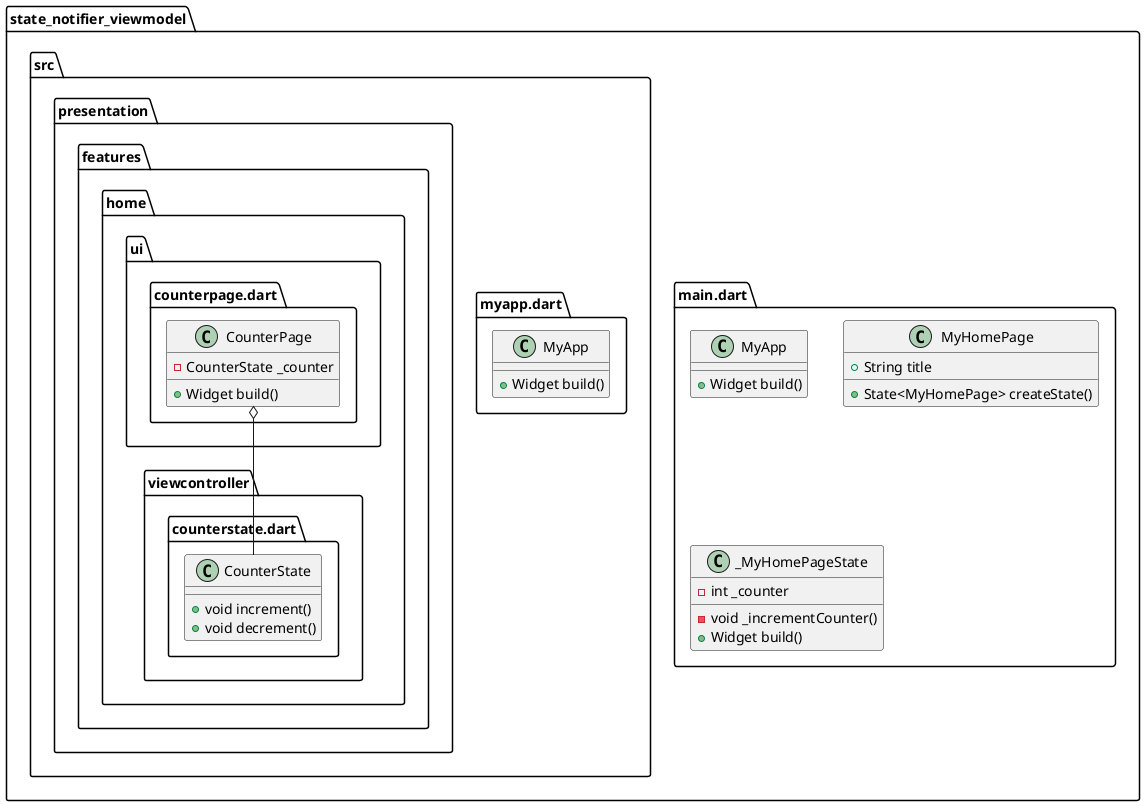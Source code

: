 @startuml
set namespaceSeparator ::

class "state_notifier_viewmodel::main.dart::MyApp" {
  +Widget build()
}

class "state_notifier_viewmodel::main.dart::MyHomePage" {
  +String title
  +State<MyHomePage> createState()
}

class "state_notifier_viewmodel::main.dart::_MyHomePageState" {
  -int _counter
  -void _incrementCounter()
  +Widget build()
}

class "state_notifier_viewmodel::src::myapp.dart::MyApp" {
  +Widget build()
}

class "state_notifier_viewmodel::src::presentation::features::home::ui::counterpage.dart::CounterPage" {
  -CounterState _counter
  +Widget build()
}

"state_notifier_viewmodel::src::presentation::features::home::ui::counterpage.dart::CounterPage" o-- "state_notifier_viewmodel::src::presentation::features::home::viewcontroller::counterstate.dart::CounterState"

class "state_notifier_viewmodel::src::presentation::features::home::viewcontroller::counterstate.dart::CounterState" {
  +void increment()
  +void decrement()
}


@enduml